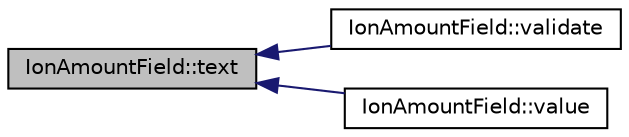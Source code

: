 digraph "IonAmountField::text"
{
  edge [fontname="Helvetica",fontsize="10",labelfontname="Helvetica",labelfontsize="10"];
  node [fontname="Helvetica",fontsize="10",shape=record];
  rankdir="LR";
  Node42 [label="IonAmountField::text",height=0.2,width=0.4,color="black", fillcolor="grey75", style="filled", fontcolor="black"];
  Node42 -> Node43 [dir="back",color="midnightblue",fontsize="10",style="solid",fontname="Helvetica"];
  Node43 [label="IonAmountField::validate",height=0.2,width=0.4,color="black", fillcolor="white", style="filled",URL="$class_ion_amount_field.html#ab211dabc7f42462bdd803748e008f7ed",tooltip="Perform input validation, mark field as invalid if entered value is not valid. "];
  Node42 -> Node44 [dir="back",color="midnightblue",fontsize="10",style="solid",fontname="Helvetica"];
  Node44 [label="IonAmountField::value",height=0.2,width=0.4,color="black", fillcolor="white", style="filled",URL="$class_ion_amount_field.html#ae05bdd88929b4379405c2722cbe7b3cb"];
}
